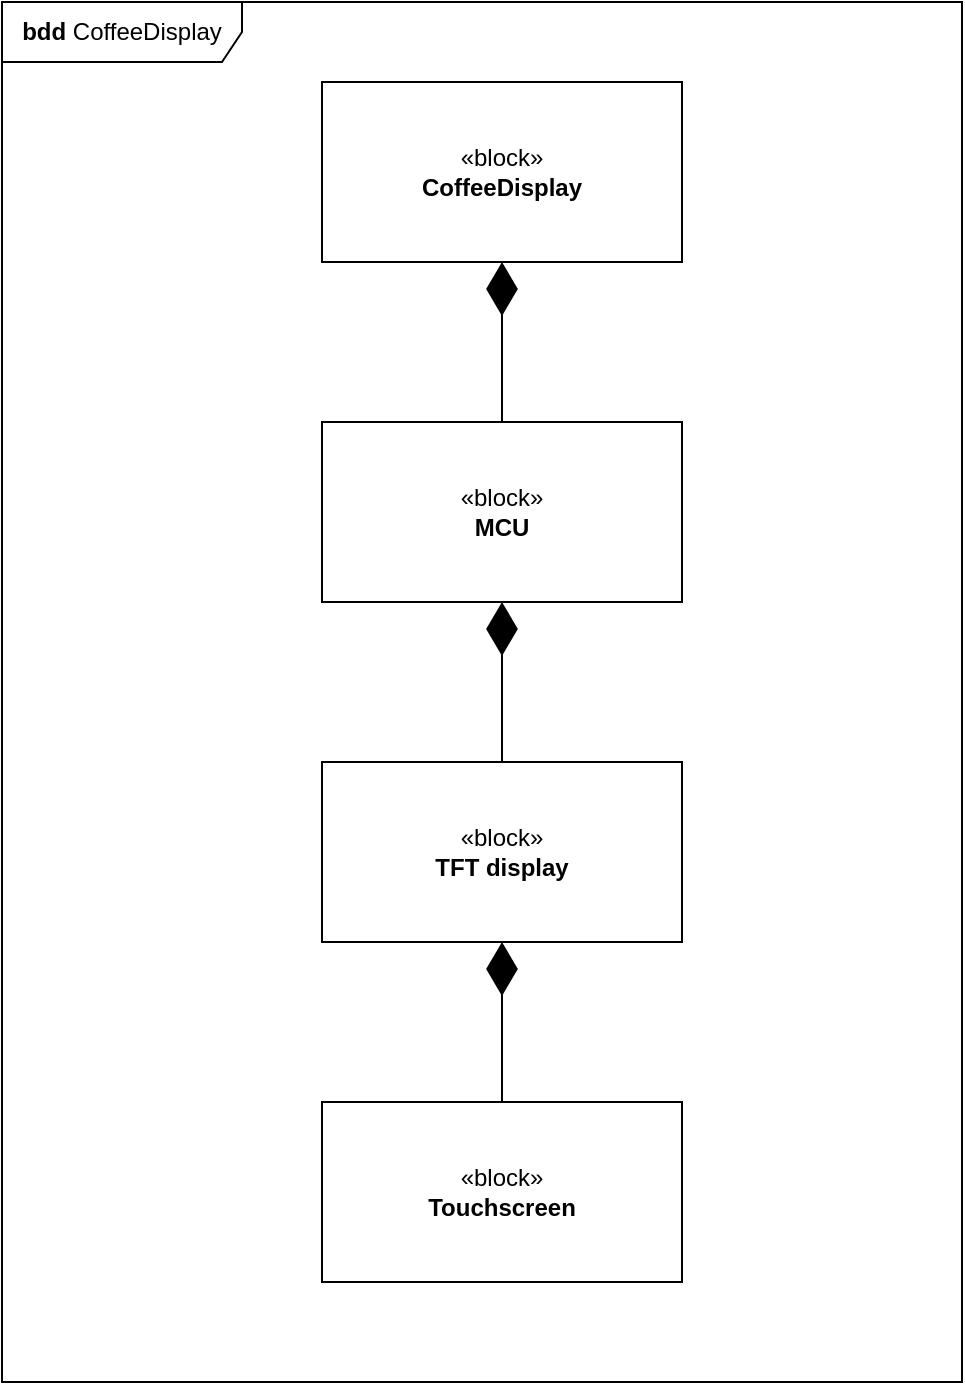 <mxfile version="21.3.2" type="device">
  <diagram name="Page-1" id="H9YYpDildy08gzTpNGU-">
    <mxGraphModel dx="1564" dy="826" grid="1" gridSize="10" guides="1" tooltips="1" connect="1" arrows="1" fold="1" page="1" pageScale="1" pageWidth="850" pageHeight="1100" math="0" shadow="0">
      <root>
        <mxCell id="0" />
        <mxCell id="1" parent="0" />
        <mxCell id="uAMA8YpgKCtyUHV15C1F-1" value="«block»&lt;br&gt;&lt;b&gt;CoffeeDisplay&lt;/b&gt;" style="html=1;dropTarget=0;whiteSpace=wrap;" vertex="1" parent="1">
          <mxGeometry x="340" y="220" width="180" height="90" as="geometry" />
        </mxCell>
        <mxCell id="uAMA8YpgKCtyUHV15C1F-3" value="&lt;b&gt;bdd &lt;/b&gt;CoffeeDisplay" style="shape=umlFrame;whiteSpace=wrap;html=1;pointerEvents=0;width=120;height=30;" vertex="1" parent="1">
          <mxGeometry x="180" y="180" width="480" height="690" as="geometry" />
        </mxCell>
        <mxCell id="uAMA8YpgKCtyUHV15C1F-4" value="«block»&lt;br&gt;&lt;b&gt;MCU&lt;/b&gt;" style="html=1;dropTarget=0;whiteSpace=wrap;" vertex="1" parent="1">
          <mxGeometry x="340" y="390" width="180" height="90" as="geometry" />
        </mxCell>
        <mxCell id="uAMA8YpgKCtyUHV15C1F-5" value="«block»&lt;br&gt;&lt;b&gt;TFT display&lt;/b&gt;" style="html=1;dropTarget=0;whiteSpace=wrap;" vertex="1" parent="1">
          <mxGeometry x="340" y="560" width="180" height="90" as="geometry" />
        </mxCell>
        <mxCell id="uAMA8YpgKCtyUHV15C1F-8" value="«block»&lt;br&gt;&lt;b&gt;Touchscreen&lt;/b&gt;" style="html=1;dropTarget=0;whiteSpace=wrap;" vertex="1" parent="1">
          <mxGeometry x="340" y="730" width="180" height="90" as="geometry" />
        </mxCell>
        <mxCell id="uAMA8YpgKCtyUHV15C1F-9" value="" style="endArrow=diamondThin;endFill=1;endSize=24;html=1;rounded=0;entryX=0.5;entryY=1;entryDx=0;entryDy=0;exitX=0.5;exitY=0;exitDx=0;exitDy=0;" edge="1" parent="1" source="uAMA8YpgKCtyUHV15C1F-8" target="uAMA8YpgKCtyUHV15C1F-5">
          <mxGeometry width="160" relative="1" as="geometry">
            <mxPoint x="210" y="700" as="sourcePoint" />
            <mxPoint x="370" y="700" as="targetPoint" />
          </mxGeometry>
        </mxCell>
        <mxCell id="uAMA8YpgKCtyUHV15C1F-10" value="" style="endArrow=diamondThin;endFill=1;endSize=24;html=1;rounded=0;entryX=0.5;entryY=1;entryDx=0;entryDy=0;exitX=0.5;exitY=0;exitDx=0;exitDy=0;" edge="1" parent="1" source="uAMA8YpgKCtyUHV15C1F-5" target="uAMA8YpgKCtyUHV15C1F-4">
          <mxGeometry width="160" relative="1" as="geometry">
            <mxPoint x="450" y="560" as="sourcePoint" />
            <mxPoint x="450" y="480" as="targetPoint" />
          </mxGeometry>
        </mxCell>
        <mxCell id="uAMA8YpgKCtyUHV15C1F-11" value="" style="endArrow=diamondThin;endFill=1;endSize=24;html=1;rounded=0;entryX=0.5;entryY=1;entryDx=0;entryDy=0;exitX=0.5;exitY=0;exitDx=0;exitDy=0;" edge="1" parent="1" source="uAMA8YpgKCtyUHV15C1F-4" target="uAMA8YpgKCtyUHV15C1F-1">
          <mxGeometry width="160" relative="1" as="geometry">
            <mxPoint x="450" y="750" as="sourcePoint" />
            <mxPoint x="450" y="670" as="targetPoint" />
          </mxGeometry>
        </mxCell>
      </root>
    </mxGraphModel>
  </diagram>
</mxfile>
